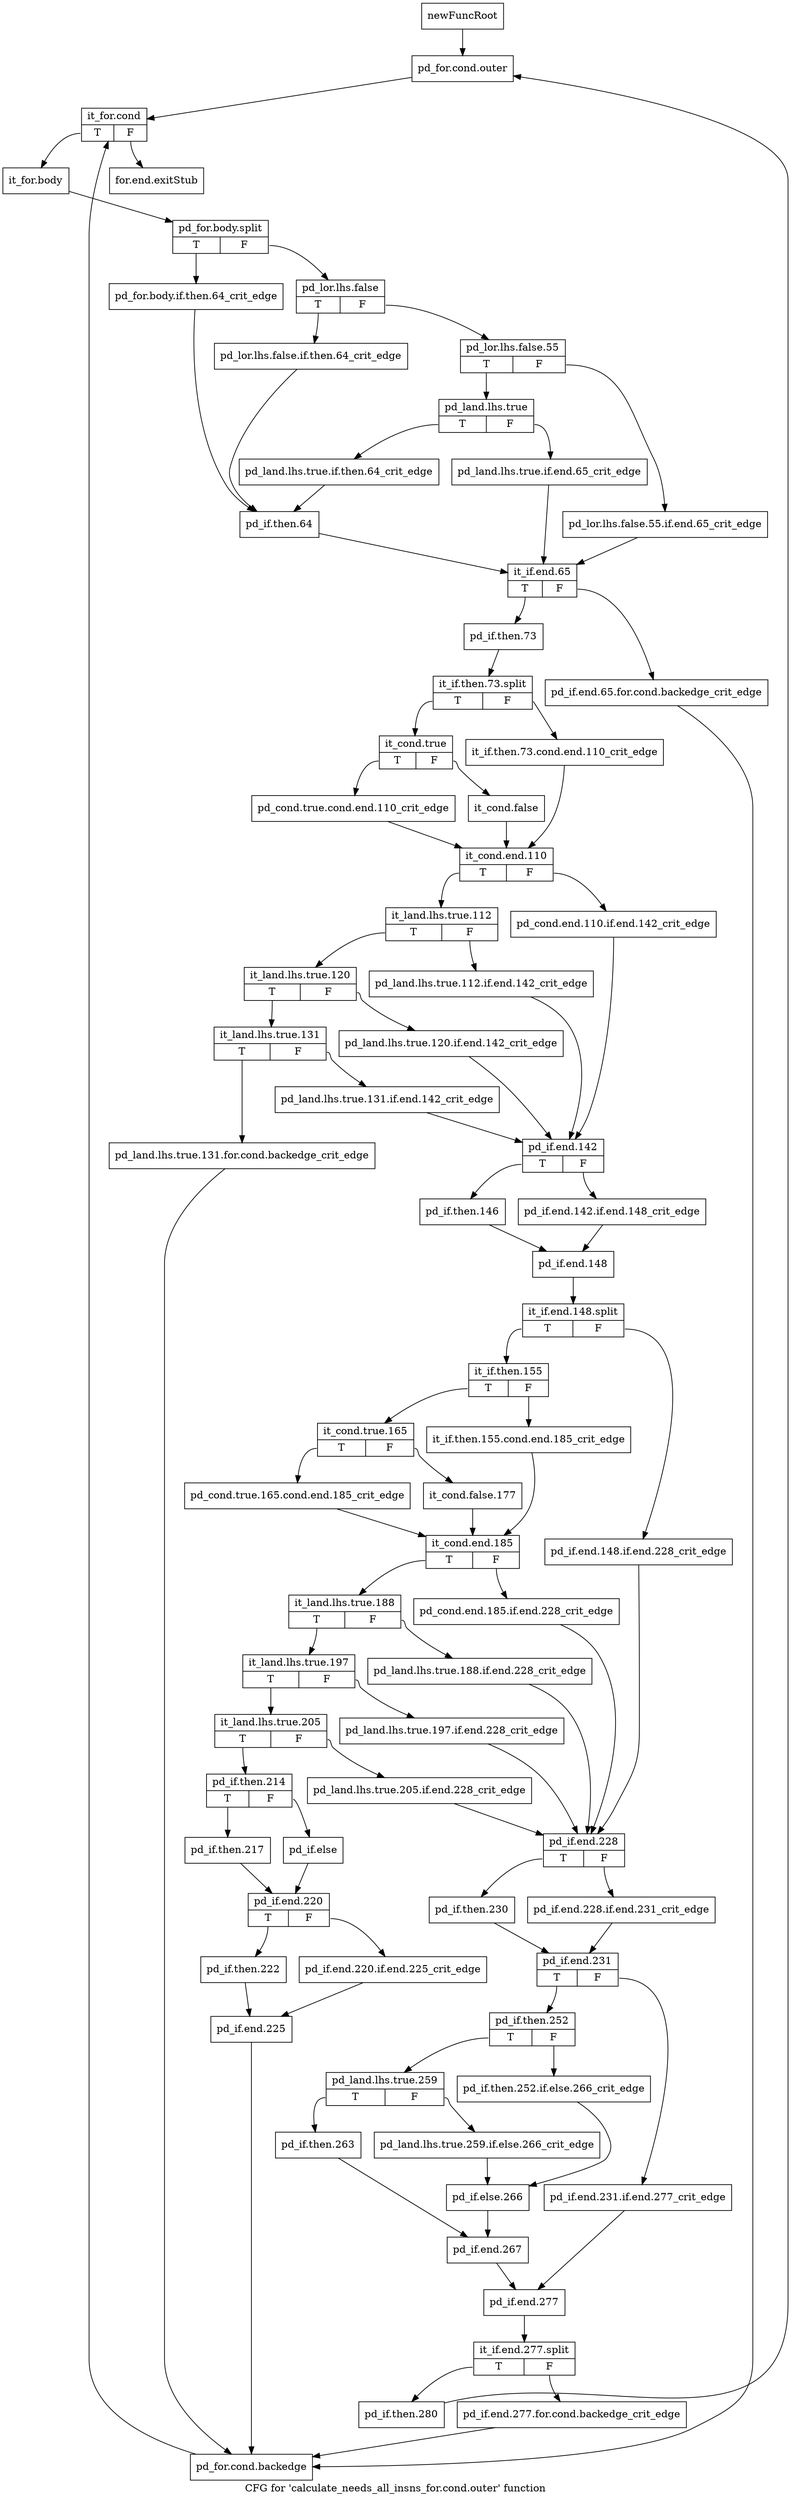 digraph "CFG for 'calculate_needs_all_insns_for.cond.outer' function" {
	label="CFG for 'calculate_needs_all_insns_for.cond.outer' function";

	Node0xbe0c0c0 [shape=record,label="{newFuncRoot}"];
	Node0xbe0c0c0 -> Node0xbe0c160;
	Node0xbe0c110 [shape=record,label="{for.end.exitStub}"];
	Node0xbe0c160 [shape=record,label="{pd_for.cond.outer}"];
	Node0xbe0c160 -> Node0xbe0c1b0;
	Node0xbe0c1b0 [shape=record,label="{it_for.cond|{<s0>T|<s1>F}}"];
	Node0xbe0c1b0:s0 -> Node0xbe0c200;
	Node0xbe0c1b0:s1 -> Node0xbe0c110;
	Node0xbe0c200 [shape=record,label="{it_for.body}"];
	Node0xbe0c200 -> Node0xfbf3e70;
	Node0xfbf3e70 [shape=record,label="{pd_for.body.split|{<s0>T|<s1>F}}"];
	Node0xfbf3e70:s0 -> Node0xbe0c480;
	Node0xfbf3e70:s1 -> Node0xbe0c250;
	Node0xbe0c250 [shape=record,label="{pd_lor.lhs.false|{<s0>T|<s1>F}}"];
	Node0xbe0c250:s0 -> Node0xbe0c430;
	Node0xbe0c250:s1 -> Node0xbe0c2a0;
	Node0xbe0c2a0 [shape=record,label="{pd_lor.lhs.false.55|{<s0>T|<s1>F}}"];
	Node0xbe0c2a0:s0 -> Node0xbe0c340;
	Node0xbe0c2a0:s1 -> Node0xbe0c2f0;
	Node0xbe0c2f0 [shape=record,label="{pd_lor.lhs.false.55.if.end.65_crit_edge}"];
	Node0xbe0c2f0 -> Node0xbe0c520;
	Node0xbe0c340 [shape=record,label="{pd_land.lhs.true|{<s0>T|<s1>F}}"];
	Node0xbe0c340:s0 -> Node0xbe0c3e0;
	Node0xbe0c340:s1 -> Node0xbe0c390;
	Node0xbe0c390 [shape=record,label="{pd_land.lhs.true.if.end.65_crit_edge}"];
	Node0xbe0c390 -> Node0xbe0c520;
	Node0xbe0c3e0 [shape=record,label="{pd_land.lhs.true.if.then.64_crit_edge}"];
	Node0xbe0c3e0 -> Node0xbe0c4d0;
	Node0xbe0c430 [shape=record,label="{pd_lor.lhs.false.if.then.64_crit_edge}"];
	Node0xbe0c430 -> Node0xbe0c4d0;
	Node0xbe0c480 [shape=record,label="{pd_for.body.if.then.64_crit_edge}"];
	Node0xbe0c480 -> Node0xbe0c4d0;
	Node0xbe0c4d0 [shape=record,label="{pd_if.then.64}"];
	Node0xbe0c4d0 -> Node0xbe0c520;
	Node0xbe0c520 [shape=record,label="{it_if.end.65|{<s0>T|<s1>F}}"];
	Node0xbe0c520:s0 -> Node0xbe0c5c0;
	Node0xbe0c520:s1 -> Node0xbe0c570;
	Node0xbe0c570 [shape=record,label="{pd_if.end.65.for.cond.backedge_crit_edge}"];
	Node0xbe0c570 -> Node0xbe0d6a0;
	Node0xbe0c5c0 [shape=record,label="{pd_if.then.73}"];
	Node0xbe0c5c0 -> Node0xfb4a2c0;
	Node0xfb4a2c0 [shape=record,label="{it_if.then.73.split|{<s0>T|<s1>F}}"];
	Node0xfb4a2c0:s0 -> Node0xbe0c660;
	Node0xfb4a2c0:s1 -> Node0xbe0c610;
	Node0xbe0c610 [shape=record,label="{it_if.then.73.cond.end.110_crit_edge}"];
	Node0xbe0c610 -> Node0xbe0c750;
	Node0xbe0c660 [shape=record,label="{it_cond.true|{<s0>T|<s1>F}}"];
	Node0xbe0c660:s0 -> Node0xbe0c700;
	Node0xbe0c660:s1 -> Node0xbe0c6b0;
	Node0xbe0c6b0 [shape=record,label="{it_cond.false}"];
	Node0xbe0c6b0 -> Node0xbe0c750;
	Node0xbe0c700 [shape=record,label="{pd_cond.true.cond.end.110_crit_edge}"];
	Node0xbe0c700 -> Node0xbe0c750;
	Node0xbe0c750 [shape=record,label="{it_cond.end.110|{<s0>T|<s1>F}}"];
	Node0xbe0c750:s0 -> Node0xbe0c7f0;
	Node0xbe0c750:s1 -> Node0xbe0c7a0;
	Node0xbe0c7a0 [shape=record,label="{pd_cond.end.110.if.end.142_crit_edge}"];
	Node0xbe0c7a0 -> Node0xbe0c9d0;
	Node0xbe0c7f0 [shape=record,label="{it_land.lhs.true.112|{<s0>T|<s1>F}}"];
	Node0xbe0c7f0:s0 -> Node0xbe0c890;
	Node0xbe0c7f0:s1 -> Node0xbe0c840;
	Node0xbe0c840 [shape=record,label="{pd_land.lhs.true.112.if.end.142_crit_edge}"];
	Node0xbe0c840 -> Node0xbe0c9d0;
	Node0xbe0c890 [shape=record,label="{it_land.lhs.true.120|{<s0>T|<s1>F}}"];
	Node0xbe0c890:s0 -> Node0xbe0c930;
	Node0xbe0c890:s1 -> Node0xbe0c8e0;
	Node0xbe0c8e0 [shape=record,label="{pd_land.lhs.true.120.if.end.142_crit_edge}"];
	Node0xbe0c8e0 -> Node0xbe0c9d0;
	Node0xbe0c930 [shape=record,label="{it_land.lhs.true.131|{<s0>T|<s1>F}}"];
	Node0xbe0c930:s0 -> Node0xbe0d650;
	Node0xbe0c930:s1 -> Node0xbe0c980;
	Node0xbe0c980 [shape=record,label="{pd_land.lhs.true.131.if.end.142_crit_edge}"];
	Node0xbe0c980 -> Node0xbe0c9d0;
	Node0xbe0c9d0 [shape=record,label="{pd_if.end.142|{<s0>T|<s1>F}}"];
	Node0xbe0c9d0:s0 -> Node0xbe0ca70;
	Node0xbe0c9d0:s1 -> Node0xbe0ca20;
	Node0xbe0ca20 [shape=record,label="{pd_if.end.142.if.end.148_crit_edge}"];
	Node0xbe0ca20 -> Node0xbe0cac0;
	Node0xbe0ca70 [shape=record,label="{pd_if.then.146}"];
	Node0xbe0ca70 -> Node0xbe0cac0;
	Node0xbe0cac0 [shape=record,label="{pd_if.end.148}"];
	Node0xbe0cac0 -> Node0xfb49b90;
	Node0xfb49b90 [shape=record,label="{it_if.end.148.split|{<s0>T|<s1>F}}"];
	Node0xfb49b90:s0 -> Node0xbe0cb60;
	Node0xfb49b90:s1 -> Node0xbe0cb10;
	Node0xbe0cb10 [shape=record,label="{pd_if.end.148.if.end.228_crit_edge}"];
	Node0xbe0cb10 -> Node0xbe0cf70;
	Node0xbe0cb60 [shape=record,label="{it_if.then.155|{<s0>T|<s1>F}}"];
	Node0xbe0cb60:s0 -> Node0xbe0cc00;
	Node0xbe0cb60:s1 -> Node0xbe0cbb0;
	Node0xbe0cbb0 [shape=record,label="{it_if.then.155.cond.end.185_crit_edge}"];
	Node0xbe0cbb0 -> Node0xbe0ccf0;
	Node0xbe0cc00 [shape=record,label="{it_cond.true.165|{<s0>T|<s1>F}}"];
	Node0xbe0cc00:s0 -> Node0xbe0cca0;
	Node0xbe0cc00:s1 -> Node0xbe0cc50;
	Node0xbe0cc50 [shape=record,label="{it_cond.false.177}"];
	Node0xbe0cc50 -> Node0xbe0ccf0;
	Node0xbe0cca0 [shape=record,label="{pd_cond.true.165.cond.end.185_crit_edge}"];
	Node0xbe0cca0 -> Node0xbe0ccf0;
	Node0xbe0ccf0 [shape=record,label="{it_cond.end.185|{<s0>T|<s1>F}}"];
	Node0xbe0ccf0:s0 -> Node0xbe0cd90;
	Node0xbe0ccf0:s1 -> Node0xbe0cd40;
	Node0xbe0cd40 [shape=record,label="{pd_cond.end.185.if.end.228_crit_edge}"];
	Node0xbe0cd40 -> Node0xbe0cf70;
	Node0xbe0cd90 [shape=record,label="{it_land.lhs.true.188|{<s0>T|<s1>F}}"];
	Node0xbe0cd90:s0 -> Node0xbe0ce30;
	Node0xbe0cd90:s1 -> Node0xbe0cde0;
	Node0xbe0cde0 [shape=record,label="{pd_land.lhs.true.188.if.end.228_crit_edge}"];
	Node0xbe0cde0 -> Node0xbe0cf70;
	Node0xbe0ce30 [shape=record,label="{it_land.lhs.true.197|{<s0>T|<s1>F}}"];
	Node0xbe0ce30:s0 -> Node0xbe0ced0;
	Node0xbe0ce30:s1 -> Node0xbe0ce80;
	Node0xbe0ce80 [shape=record,label="{pd_land.lhs.true.197.if.end.228_crit_edge}"];
	Node0xbe0ce80 -> Node0xbe0cf70;
	Node0xbe0ced0 [shape=record,label="{it_land.lhs.true.205|{<s0>T|<s1>F}}"];
	Node0xbe0ced0:s0 -> Node0xbe0d420;
	Node0xbe0ced0:s1 -> Node0xbe0cf20;
	Node0xbe0cf20 [shape=record,label="{pd_land.lhs.true.205.if.end.228_crit_edge}"];
	Node0xbe0cf20 -> Node0xbe0cf70;
	Node0xbe0cf70 [shape=record,label="{pd_if.end.228|{<s0>T|<s1>F}}"];
	Node0xbe0cf70:s0 -> Node0xbe0d010;
	Node0xbe0cf70:s1 -> Node0xbe0cfc0;
	Node0xbe0cfc0 [shape=record,label="{pd_if.end.228.if.end.231_crit_edge}"];
	Node0xbe0cfc0 -> Node0xbe0d060;
	Node0xbe0d010 [shape=record,label="{pd_if.then.230}"];
	Node0xbe0d010 -> Node0xbe0d060;
	Node0xbe0d060 [shape=record,label="{pd_if.end.231|{<s0>T|<s1>F}}"];
	Node0xbe0d060:s0 -> Node0xbe0d100;
	Node0xbe0d060:s1 -> Node0xbe0d0b0;
	Node0xbe0d0b0 [shape=record,label="{pd_if.end.231.if.end.277_crit_edge}"];
	Node0xbe0d0b0 -> Node0xbe0d330;
	Node0xbe0d100 [shape=record,label="{pd_if.then.252|{<s0>T|<s1>F}}"];
	Node0xbe0d100:s0 -> Node0xbe0d1a0;
	Node0xbe0d100:s1 -> Node0xbe0d150;
	Node0xbe0d150 [shape=record,label="{pd_if.then.252.if.else.266_crit_edge}"];
	Node0xbe0d150 -> Node0xbe0d240;
	Node0xbe0d1a0 [shape=record,label="{pd_land.lhs.true.259|{<s0>T|<s1>F}}"];
	Node0xbe0d1a0:s0 -> Node0xbe0d290;
	Node0xbe0d1a0:s1 -> Node0xbe0d1f0;
	Node0xbe0d1f0 [shape=record,label="{pd_land.lhs.true.259.if.else.266_crit_edge}"];
	Node0xbe0d1f0 -> Node0xbe0d240;
	Node0xbe0d240 [shape=record,label="{pd_if.else.266}"];
	Node0xbe0d240 -> Node0xbe0d2e0;
	Node0xbe0d290 [shape=record,label="{pd_if.then.263}"];
	Node0xbe0d290 -> Node0xbe0d2e0;
	Node0xbe0d2e0 [shape=record,label="{pd_if.end.267}"];
	Node0xbe0d2e0 -> Node0xbe0d330;
	Node0xbe0d330 [shape=record,label="{pd_if.end.277}"];
	Node0xbe0d330 -> Node0xfb4a3c0;
	Node0xfb4a3c0 [shape=record,label="{it_if.end.277.split|{<s0>T|<s1>F}}"];
	Node0xfb4a3c0:s0 -> Node0xbe0d3d0;
	Node0xfb4a3c0:s1 -> Node0xbe0d380;
	Node0xbe0d380 [shape=record,label="{pd_if.end.277.for.cond.backedge_crit_edge}"];
	Node0xbe0d380 -> Node0xbe0d6a0;
	Node0xbe0d3d0 [shape=record,label="{pd_if.then.280}"];
	Node0xbe0d3d0 -> Node0xbe0c160;
	Node0xbe0d420 [shape=record,label="{pd_if.then.214|{<s0>T|<s1>F}}"];
	Node0xbe0d420:s0 -> Node0xbe0d4c0;
	Node0xbe0d420:s1 -> Node0xbe0d470;
	Node0xbe0d470 [shape=record,label="{pd_if.else}"];
	Node0xbe0d470 -> Node0xbe0d510;
	Node0xbe0d4c0 [shape=record,label="{pd_if.then.217}"];
	Node0xbe0d4c0 -> Node0xbe0d510;
	Node0xbe0d510 [shape=record,label="{pd_if.end.220|{<s0>T|<s1>F}}"];
	Node0xbe0d510:s0 -> Node0xbe0d5b0;
	Node0xbe0d510:s1 -> Node0xbe0d560;
	Node0xbe0d560 [shape=record,label="{pd_if.end.220.if.end.225_crit_edge}"];
	Node0xbe0d560 -> Node0xbe0d600;
	Node0xbe0d5b0 [shape=record,label="{pd_if.then.222}"];
	Node0xbe0d5b0 -> Node0xbe0d600;
	Node0xbe0d600 [shape=record,label="{pd_if.end.225}"];
	Node0xbe0d600 -> Node0xbe0d6a0;
	Node0xbe0d650 [shape=record,label="{pd_land.lhs.true.131.for.cond.backedge_crit_edge}"];
	Node0xbe0d650 -> Node0xbe0d6a0;
	Node0xbe0d6a0 [shape=record,label="{pd_for.cond.backedge}"];
	Node0xbe0d6a0 -> Node0xbe0c1b0;
}
